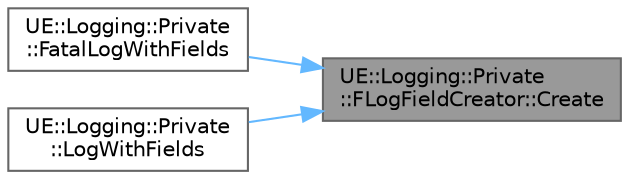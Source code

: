 digraph "UE::Logging::Private::FLogFieldCreator::Create"
{
 // INTERACTIVE_SVG=YES
 // LATEX_PDF_SIZE
  bgcolor="transparent";
  edge [fontname=Helvetica,fontsize=10,labelfontname=Helvetica,labelfontsize=10];
  node [fontname=Helvetica,fontsize=10,shape=box,height=0.2,width=0.4];
  rankdir="RL";
  Node1 [id="Node000001",label="UE::Logging::Private\l::FLogFieldCreator::Create",height=0.2,width=0.4,color="gray40", fillcolor="grey60", style="filled", fontcolor="black",tooltip=" "];
  Node1 -> Node2 [id="edge1_Node000001_Node000002",dir="back",color="steelblue1",style="solid",tooltip=" "];
  Node2 [id="Node000002",label="UE::Logging::Private\l::FatalLogWithFields",height=0.2,width=0.4,color="grey40", fillcolor="white", style="filled",URL="$d1/d5c/namespaceUE_1_1Logging_1_1Private.html#a7ceb2efb006ff8828a8113286cc9c648",tooltip="Fatal log with fields created from the arguments, which may be values or pairs of name/value."];
  Node1 -> Node3 [id="edge2_Node000001_Node000003",dir="back",color="steelblue1",style="solid",tooltip=" "];
  Node3 [id="Node000003",label="UE::Logging::Private\l::LogWithFields",height=0.2,width=0.4,color="grey40", fillcolor="white", style="filled",URL="$d1/d5c/namespaceUE_1_1Logging_1_1Private.html#a4ca28b9fd9354a63fde6fbc3e4ec14c9",tooltip="Log with fields created from the arguments, which may be values or pairs of name/value."];
}
